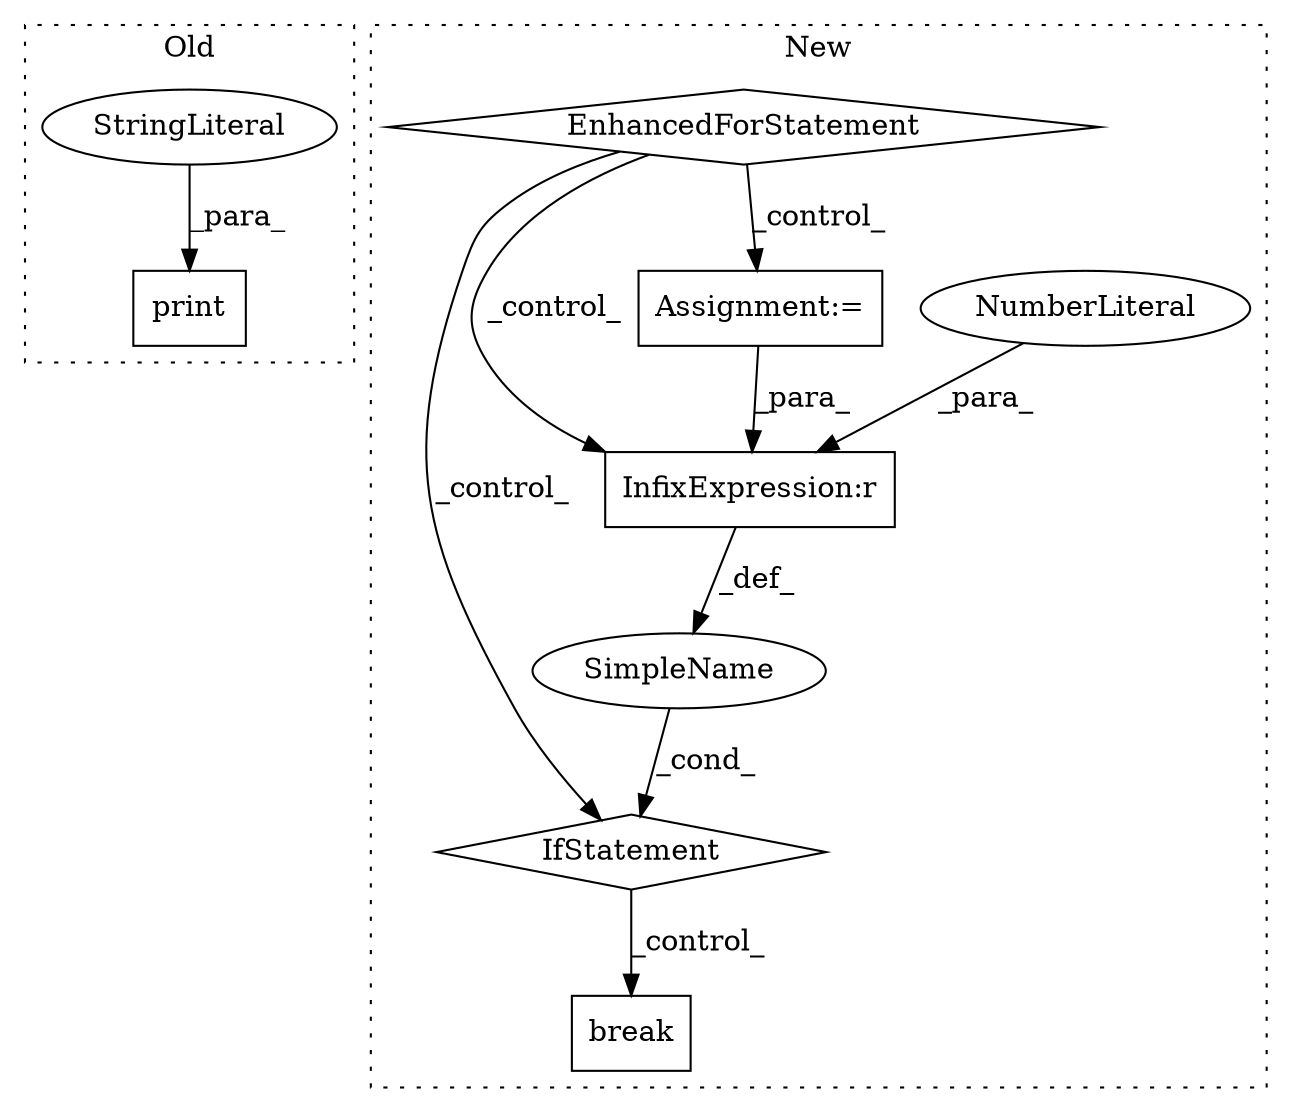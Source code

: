 digraph G {
subgraph cluster0 {
1 [label="print" a="32" s="2058,2078" l="6,1" shape="box"];
9 [label="StringLiteral" a="45" s="2064" l="14" shape="ellipse"];
label = "Old";
style="dotted";
}
subgraph cluster1 {
2 [label="break" a="10" s="2975" l="6" shape="box"];
3 [label="IfStatement" a="25" s="2914,2932" l="4,2" shape="diamond"];
4 [label="SimpleName" a="42" s="" l="" shape="ellipse"];
5 [label="InfixExpression:r" a="27" s="2922" l="4" shape="box"];
6 [label="Assignment:=" a="7" s="2868" l="1" shape="box"];
7 [label="EnhancedForStatement" a="70" s="2688,2792" l="61,2" shape="diamond"];
8 [label="NumberLiteral" a="34" s="2926" l="6" shape="ellipse"];
label = "New";
style="dotted";
}
3 -> 2 [label="_control_"];
4 -> 3 [label="_cond_"];
5 -> 4 [label="_def_"];
6 -> 5 [label="_para_"];
7 -> 6 [label="_control_"];
7 -> 3 [label="_control_"];
7 -> 5 [label="_control_"];
8 -> 5 [label="_para_"];
9 -> 1 [label="_para_"];
}